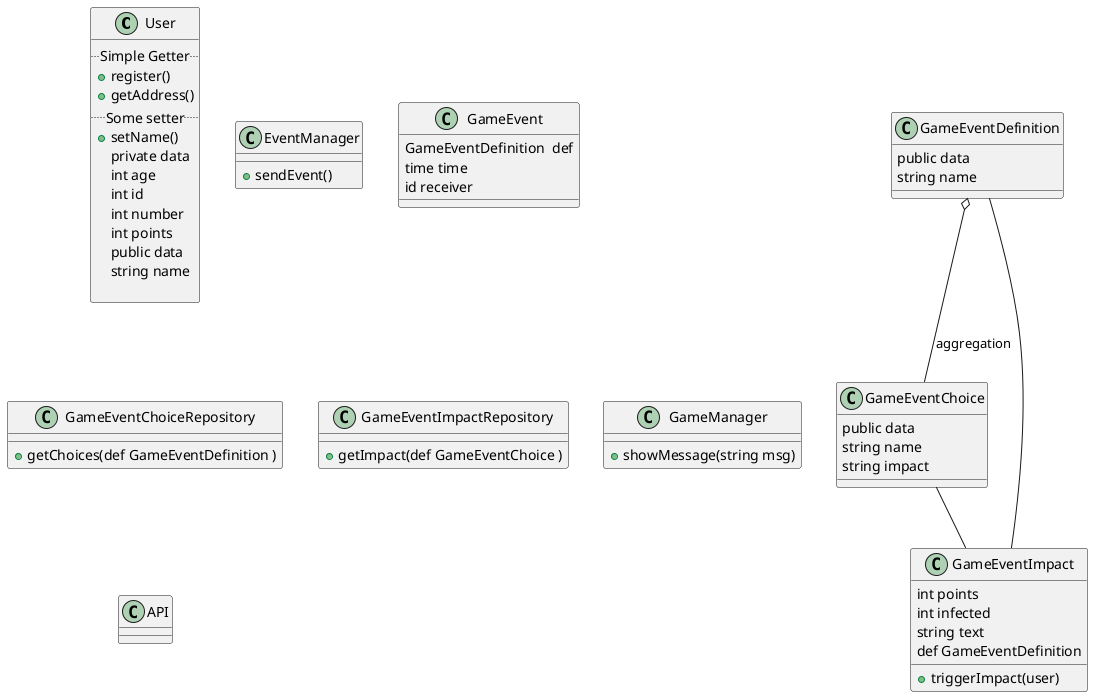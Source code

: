 @startuml
class User {
  .. Simple Getter ..
  + register()
  + getAddress()
  .. Some setter ..
  + setName()
   private data 
  int age
  int id
  int number
  int points
  public data 
  string name

}

class EventManager {
+ sendEvent()
}

class GameEvent {
GameEventDefinition  def
time time
id receiver
}

class GameEventDefinition {
public data 
  string name
}


class GameEventChoice {
public data 
  string name
  string impact
}


class GameEventChoiceRepository {
+getChoices(def GameEventDefinition )

}

class GameEventImpactRepository {
+getImpact(def GameEventChoice )

}

class GameEventImpact {
  int points
  int infected
  string text
  def GameEventDefinition
  +triggerImpact(user)
}

class GameManager {
+showMessage(string msg)
}

class API{

}

GameEventDefinition -- GameEventImpact
GameEventChoice -- GameEventImpact

GameEventDefinition o-- GameEventChoice : aggregation
@enduml